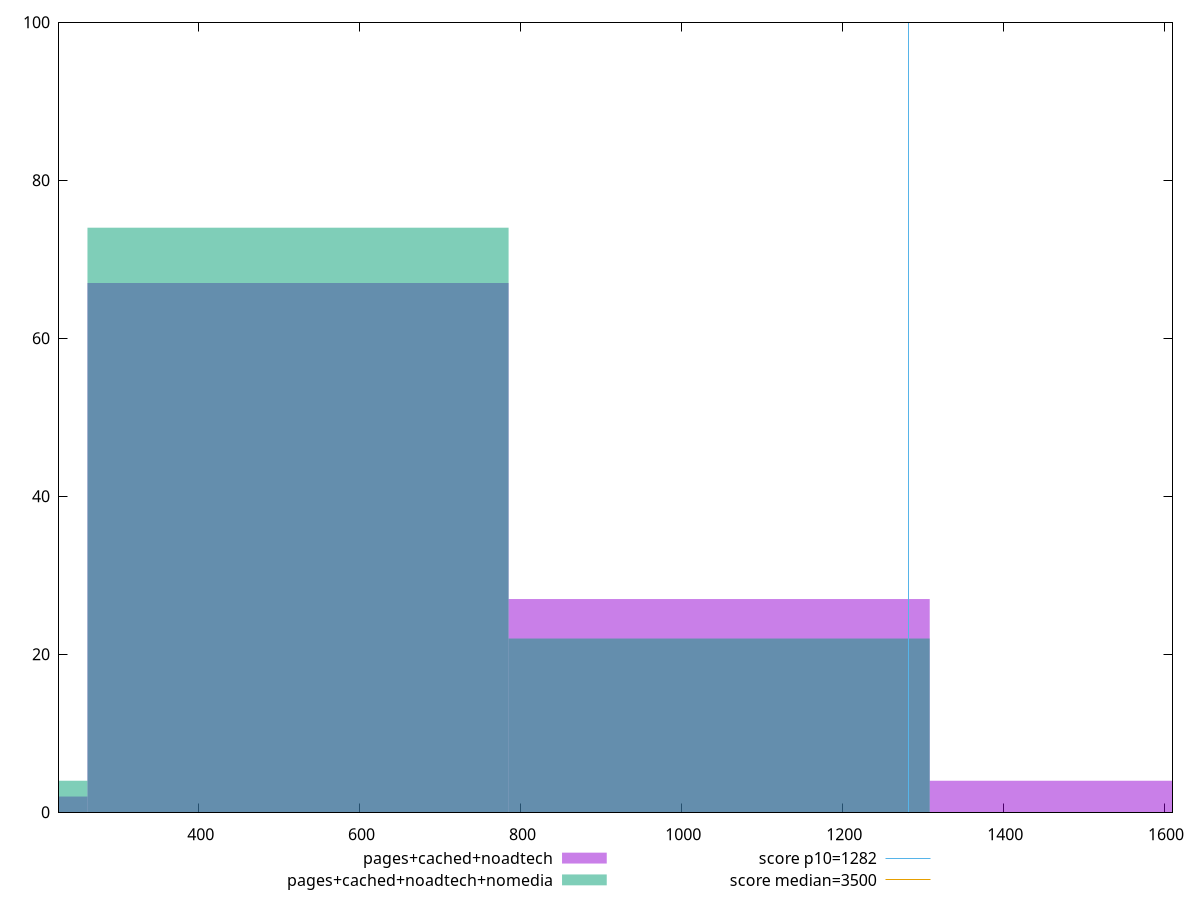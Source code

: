 reset

$pagesCachedNoadtech <<EOF
523.500126094193 67
1047.000252188386 27
1570.5003782825788 4
0 2
EOF

$pagesCachedNoadtechNomedia <<EOF
523.500126094193 74
1047.000252188386 22
0 4
EOF

set key outside below
set boxwidth 523.500126094193
set xrange [226.368:1610.54]
set yrange [0:100]
set trange [0:100]
set style fill transparent solid 0.5 noborder

set parametric
set terminal svg size 640, 500 enhanced background rgb 'white'
set output "report_00015_2021-02-09T16-11-33.973Z/bootup-time/comparison/histogram/2_vs_3.svg"

plot $pagesCachedNoadtech title "pages+cached+noadtech" with boxes, \
     $pagesCachedNoadtechNomedia title "pages+cached+noadtech+nomedia" with boxes, \
     1282,t title "score p10=1282", \
     3500,t title "score median=3500"

reset
